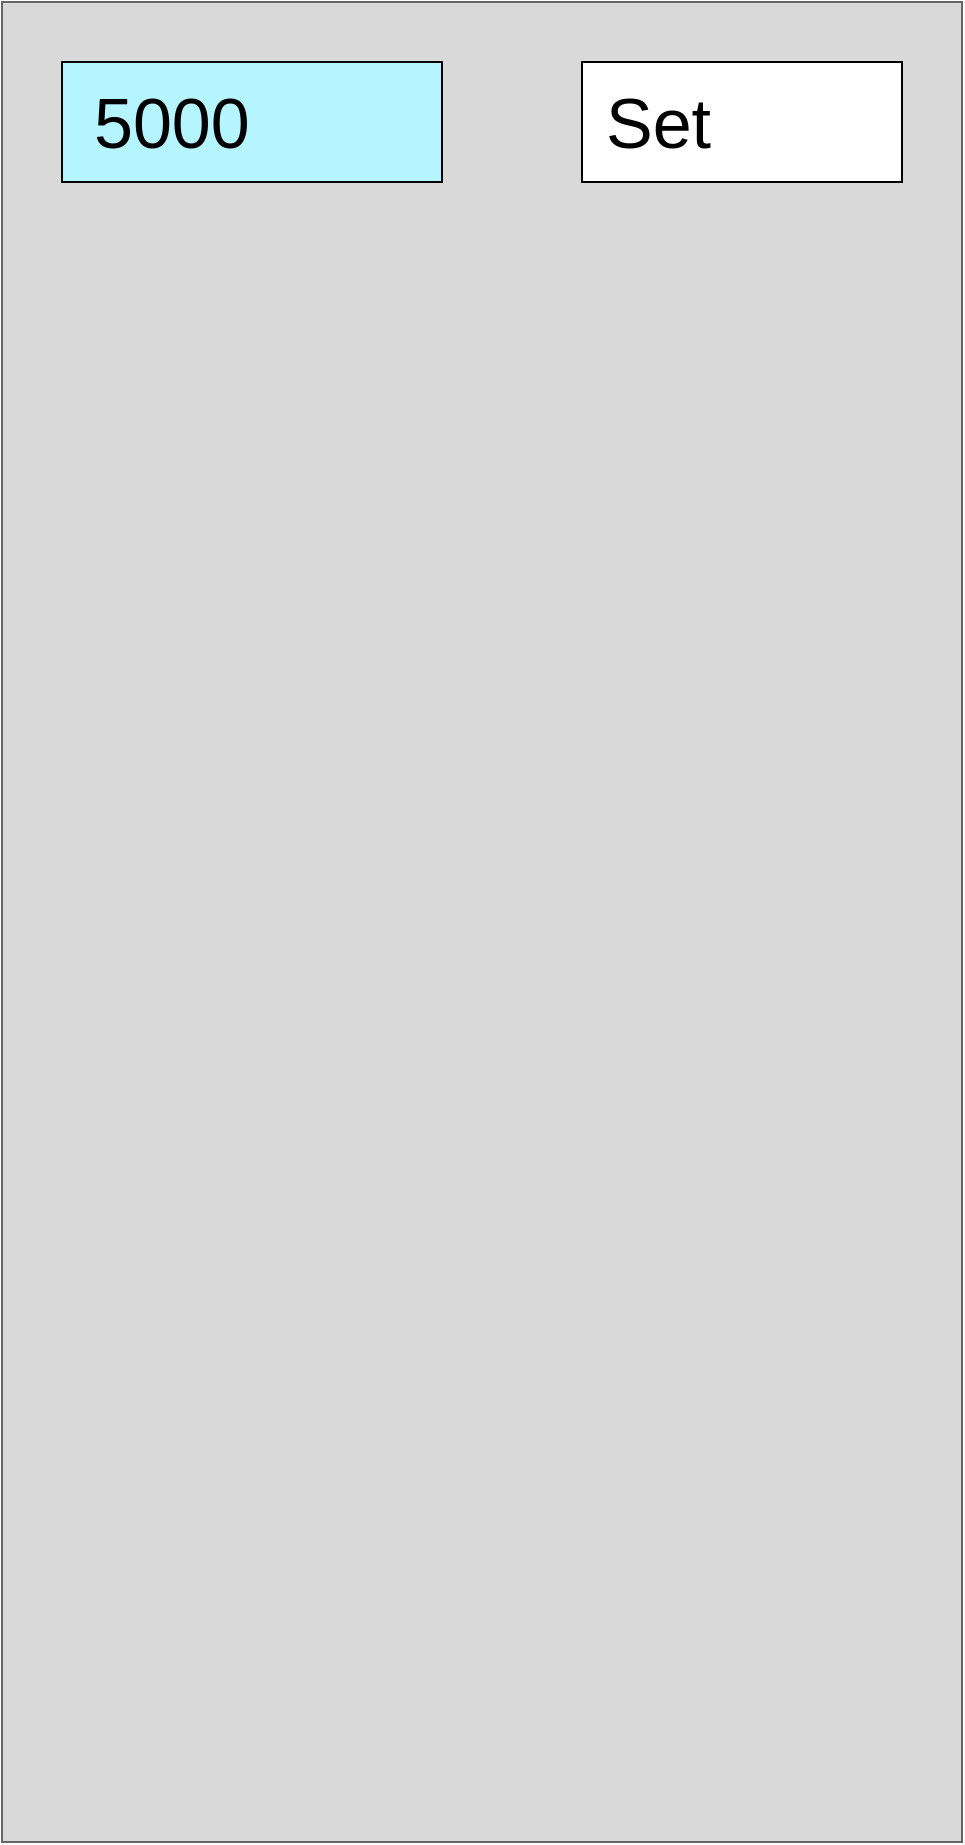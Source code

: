<mxfile version="21.6.2" type="github">
  <diagram name="Página-1" id="XtlcDogV5BzwaRWPUjlG">
    <mxGraphModel dx="976" dy="606" grid="1" gridSize="10" guides="1" tooltips="1" connect="1" arrows="1" fold="1" page="1" pageScale="1" pageWidth="827" pageHeight="1169" math="0" shadow="0">
      <root>
        <mxCell id="0" />
        <mxCell id="1" parent="0" />
        <mxCell id="FYs-KnSVNdv7Cbogh14B-2" value="" style="rounded=0;whiteSpace=wrap;html=1;movable=0;resizable=0;rotatable=0;deletable=0;editable=0;locked=1;connectable=0;fillColor=#D9D9D9;fontColor=#333333;strokeColor=#666666;" parent="1" vertex="1">
          <mxGeometry x="40" y="40" width="480" height="920" as="geometry" />
        </mxCell>
        <mxCell id="FYs-KnSVNdv7Cbogh14B-3" value="5000" style="rounded=0;whiteSpace=wrap;html=1;fontSize=35;align=left;spacingLeft=14;fillColor=#B5F5FF;" parent="1" vertex="1">
          <mxGeometry x="70" y="70" width="190" height="60" as="geometry" />
        </mxCell>
        <mxCell id="FYs-KnSVNdv7Cbogh14B-4" value="Set" style="rounded=0;whiteSpace=wrap;html=1;fontSize=35;align=left;spacingLeft=10;strokeColor=#000000;" parent="1" vertex="1">
          <mxGeometry x="330" y="70" width="160" height="60" as="geometry" />
        </mxCell>
      </root>
    </mxGraphModel>
  </diagram>
</mxfile>

